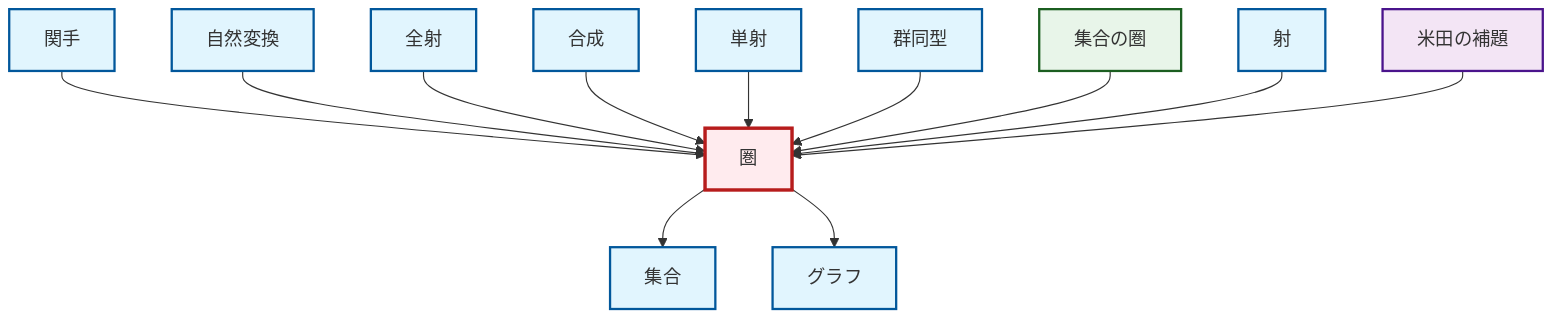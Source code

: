 graph TD
    classDef definition fill:#e1f5fe,stroke:#01579b,stroke-width:2px
    classDef theorem fill:#f3e5f5,stroke:#4a148c,stroke-width:2px
    classDef axiom fill:#fff3e0,stroke:#e65100,stroke-width:2px
    classDef example fill:#e8f5e9,stroke:#1b5e20,stroke-width:2px
    classDef current fill:#ffebee,stroke:#b71c1c,stroke-width:3px
    ex-set-category["集合の圏"]:::example
    def-natural-transformation["自然変換"]:::definition
    def-epimorphism["全射"]:::definition
    def-morphism["射"]:::definition
    def-functor["関手"]:::definition
    def-isomorphism["群同型"]:::definition
    def-monomorphism["単射"]:::definition
    def-graph["グラフ"]:::definition
    def-category["圏"]:::definition
    thm-yoneda["米田の補題"]:::theorem
    def-set["集合"]:::definition
    def-composition["合成"]:::definition
    def-functor --> def-category
    def-natural-transformation --> def-category
    def-epimorphism --> def-category
    def-composition --> def-category
    def-category --> def-set
    def-monomorphism --> def-category
    def-category --> def-graph
    def-isomorphism --> def-category
    ex-set-category --> def-category
    def-morphism --> def-category
    thm-yoneda --> def-category
    class def-category current